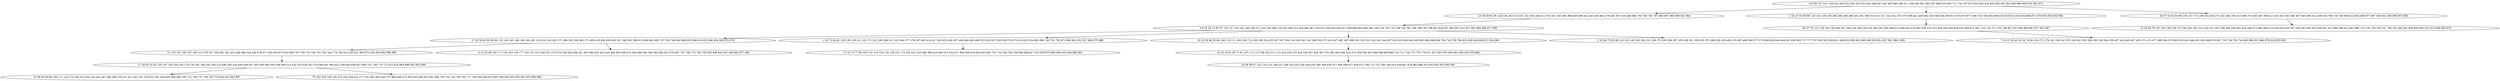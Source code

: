 digraph true_tree {
	"0" -> "1"
	"1" -> "2"
	"2" -> "3"
	"0" -> "4"
	"4" -> "5"
	"0" -> "6"
	"3" -> "7"
	"2" -> "8"
	"2" -> "9"
	"9" -> "10"
	"8" -> "11"
	"7" -> "12"
	"6" -> "13"
	"2" -> "14"
	"12" -> "15"
	"12" -> "16"
	"5" -> "17"
	"10" -> "18"
	"3" -> "19"
	"0" [label="6 9 50 127 141 158 164 206 232 264 323 333 342 346 441 445 460 480 499 511 539 560 581 582 597 669 670 693 711 734 767 813 824 830 835 843 852 861 862 895 896 906 925 942 972"];
	"1" [label="23 38 49 91 96 128 146 203 214 237 251 259 284 311 319 331 365 384 398 408 409 432 443 454 461 478 491 557 618 640 660 702 760 762 787 865 867 905 909 921 964"];
	"2" [label="5 8 25 36 74 87 97 123 137 143 191 200 208 217 222 235 298 316 353 388 412 426 466 467 519 547 559 563 592 611 639 648 663 684 685 700 725 729 733 748 754 761 766 788 793 799 801 834 857 883 907 914 927 962 965 968 971 999"];
	"3" [label="27 42 58 62 83 88 94 133 140 142 166 168 180 201 216 218 234 262 271 299 302 334 369 371 405 418 436 459 492 521 546 591 596 613 649 662 692 747 765 798 840 886 903 904 919 932 946 954 960 970 978"];
	"4" [label="2 34 47 63 68 69 126 161 229 239 268 269 288 289 291 292 308 310 313 317 332 352 375 376 395 422 468 502 525 548 556 590 615 674 675 677 690 743 785 802 809 818 819 823 826 854 868 871 879 893 939 950 994"];
	"5" [label="29 57 70 115 138 144 156 204 207 209 219 248 256 265 283 303 360 368 415 439 452 476 505 509 510 512 554 593 594 629 631 664 671 681 715 720 727 752 769 807 837 846 866 881 917 923 987"];
	"6" [label="28 37 43 61 64 98 108 157 173 190 244 249 273 281 282 295 315 366 374 385 387 394 413 433 553 561 565 587 595 606 612 630 633 708 719 789 804 815 844 869 877 887 926 941 956 969 973 995"];
	"7" [label="51 125 167 185 187 195 213 276 337 354 381 391 431 448 496 528 549 578 617 632 654 673 678 695 707 709 723 740 751 763 764 774 796 814 820 821 863 872 928 959 992 996 998"];
	"8" [label="1 33 72 84 92 129 130 139 151 162 171 223 260 286 312 322 340 377 378 397 403 414 417 420 425 430 437 449 469 482 488 523 526 527 529 550 574 575 610 622 624 682 696 745 781 792 873 890 901 931 937 966 975 988"];
	"9" [label="10 22 30 46 53 89 106 119 131 160 169 174 198 199 254 255 267 287 306 318 326 341 343 348 350 373 410 427 481 497 498 501 515 522 524 541 544 607 623 625 636 642 658 683 686 698 699 704 724 759 786 825 828 836 908 911 934 985"];
	"10" [label="16 18 19 41 65 73 81 107 112 113 188 202 211 212 224 236 275 304 339 357 362 367 370 382 404 406 434 470 508 538 542 588 599 609 668 710 713 728 775 778 779 811 827 853 870 880 891 900 930 976 982"];
	"11" [label="11 31 71 77 86 105 110 118 124 132 136 152 170 205 221 324 389 390 416 464 513 534 571 584 608 619 634 645 661 701 714 756 784 790 800 808 817 833 838 875 882 884 916 944 986 991"];
	"12" [label="17 26 45 55 82 135 147 150 154 155 178 179 182 194 245 250 274 290 345 419 438 456 457 463 465 485 503 504 506 514 532 533 536 552 576 580 601 602 621 638 643 656 657 680 731 746 770 772 812 816 864 888 943 945 989"];
	"13" [label="13 35 66 76 101 163 165 184 272 293 301 307 314 320 327 347 356 364 400 401 442 444 473 483 494 516 520 530 535 537 540 543 545 555 558 567 572 585 589 614 667 688 718 735 738 739 741 758 791 845 847 858 894 902 912 913 938 958 974"];
	"14" [label="3 32 40 75 93 99 116 120 149 183 186 231 238 270 285 294 297 305 309 321 336 355 372 386 392 429 462 479 487 490 569 577 579 598 603 604 644 647 650 665 717 777 797 805 822 829 831 848 855 859 885 889 899 929 951 957 961 984 1000"];
	"15" [label="21 60 85 90 95 100 111 122 175 220 225 230 233 242 247 266 280 379 411 421 451 507 518 531 551 635 653 659 689 705 721 736 737 750 755 776 842 915 920 997"];
	"16" [label="78 103 109 189 192 215 226 228 241 277 351 363 383 450 475 489 566 573 583 620 626 652 691 694 703 732 742 749 753 771 783 850 856 874 897 936 949 953 955 967 979 980 990"];
	"17" [label="7 14 15 39 44 52 54 79 80 134 172 176 181 196 243 252 258 261 263 296 300 330 344 359 407 424 440 447 455 471 474 477 495 564 570 605 616 641 646 651 655 666 679 687 716 726 730 744 803 806 851 860 878 918 952 993"];
	"18" [label="20 56 59 67 102 114 121 148 227 246 253 325 328 329 335 380 399 428 517 568 586 627 628 672 706 712 722 780 794 810 839 841 876 892 898 910 922 933 935 940 981"];
	"19" [label="4 12 24 48 104 117 145 153 159 177 193 197 210 240 257 278 279 338 349 358 361 393 396 402 423 435 446 453 458 472 484 486 493 500 562 600 637 676 697 757 768 773 782 795 832 849 924 947 948 963 977 983"];
}
